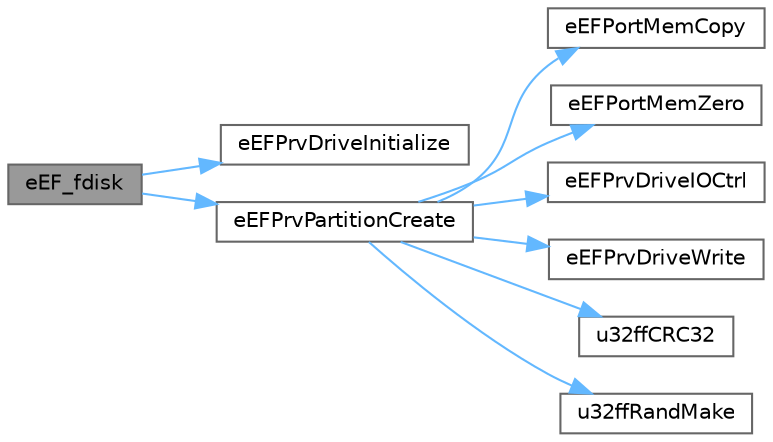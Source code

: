digraph "eEF_fdisk"
{
 // LATEX_PDF_SIZE
  bgcolor="transparent";
  edge [fontname=Helvetica,fontsize=10,labelfontname=Helvetica,labelfontsize=10];
  node [fontname=Helvetica,fontsize=10,shape=box,height=0.2,width=0.4];
  rankdir="LR";
  Node1 [id="Node000001",label="eEF_fdisk",height=0.2,width=0.4,color="gray40", fillcolor="grey60", style="filled", fontcolor="black",tooltip="Create Partition Table on the Physical Drive."];
  Node1 -> Node2 [id="edge1_Node000001_Node000002",color="steelblue1",style="solid",tooltip=" "];
  Node2 [id="Node000002",label="eEFPrvDriveInitialize",height=0.2,width=0.4,color="grey40", fillcolor="white", style="filled",URL="$ef__prv__drive_8c.html#ab8e981894592fee4a148e1a346365de2",tooltip="Initialize a Drive."];
  Node1 -> Node3 [id="edge2_Node000001_Node000003",color="steelblue1",style="solid",tooltip=" "];
  Node3 [id="Node000003",label="eEFPrvPartitionCreate",height=0.2,width=0.4,color="grey40", fillcolor="white", style="filled",URL="$ef__prv__volume_8c.html#a2723076b729b5d734ef8b548fc3a71ba",tooltip="Create partitions on the physical drive."];
  Node3 -> Node4 [id="edge3_Node000003_Node000004",color="steelblue1",style="solid",tooltip=" "];
  Node4 [id="Node000004",label="eEFPortMemCopy",height=0.2,width=0.4,color="grey40", fillcolor="white", style="filled",URL="$ef__port__memory_8c.html#a557abaa2883e4b0a3281b7abdc9801ef",tooltip="Copy memory byte by byte."];
  Node3 -> Node5 [id="edge4_Node000003_Node000005",color="steelblue1",style="solid",tooltip=" "];
  Node5 [id="Node000005",label="eEFPortMemZero",height=0.2,width=0.4,color="grey40", fillcolor="white", style="filled",URL="$ef__port__memory_8c.html#a7681b20f625cdbe7967265a811da3707",tooltip="Set memory to zero."];
  Node3 -> Node6 [id="edge5_Node000003_Node000006",color="steelblue1",style="solid",tooltip=" "];
  Node6 [id="Node000006",label="eEFPrvDriveIOCtrl",height=0.2,width=0.4,color="grey40", fillcolor="white", style="filled",URL="$ef__prv__drive_8c.html#a5893f000fc134e0c9532edd743e41ca1",tooltip="Miscellaneous Functions."];
  Node3 -> Node7 [id="edge6_Node000003_Node000007",color="steelblue1",style="solid",tooltip=" "];
  Node7 [id="Node000007",label="eEFPrvDriveWrite",height=0.2,width=0.4,color="grey40", fillcolor="white", style="filled",URL="$ef__prv__drive_8c.html#a20cbf61d32f19140642ab9449495fd02",tooltip="Write Sector(s)"];
  Node3 -> Node8 [id="edge7_Node000003_Node000008",color="steelblue1",style="solid",tooltip=" "];
  Node8 [id="Node000008",label="u32ffCRC32",height=0.2,width=0.4,color="grey40", fillcolor="white", style="filled",URL="$group__group_f_u_n_c_t_i_o_n___g_p_t.html#ga198468abbe16ad4fcdbcc20620783605",tooltip="Calculate CRC32 in byte-by-byte."];
  Node3 -> Node9 [id="edge8_Node000003_Node000009",color="steelblue1",style="solid",tooltip=" "];
  Node9 [id="Node000009",label="u32ffRandMake",height=0.2,width=0.4,color="grey40", fillcolor="white", style="filled",URL="$ef__prv__volume_8c.html#a730e79245cbfa58aadf190840be7a2db",tooltip="Generate random value."];
}
